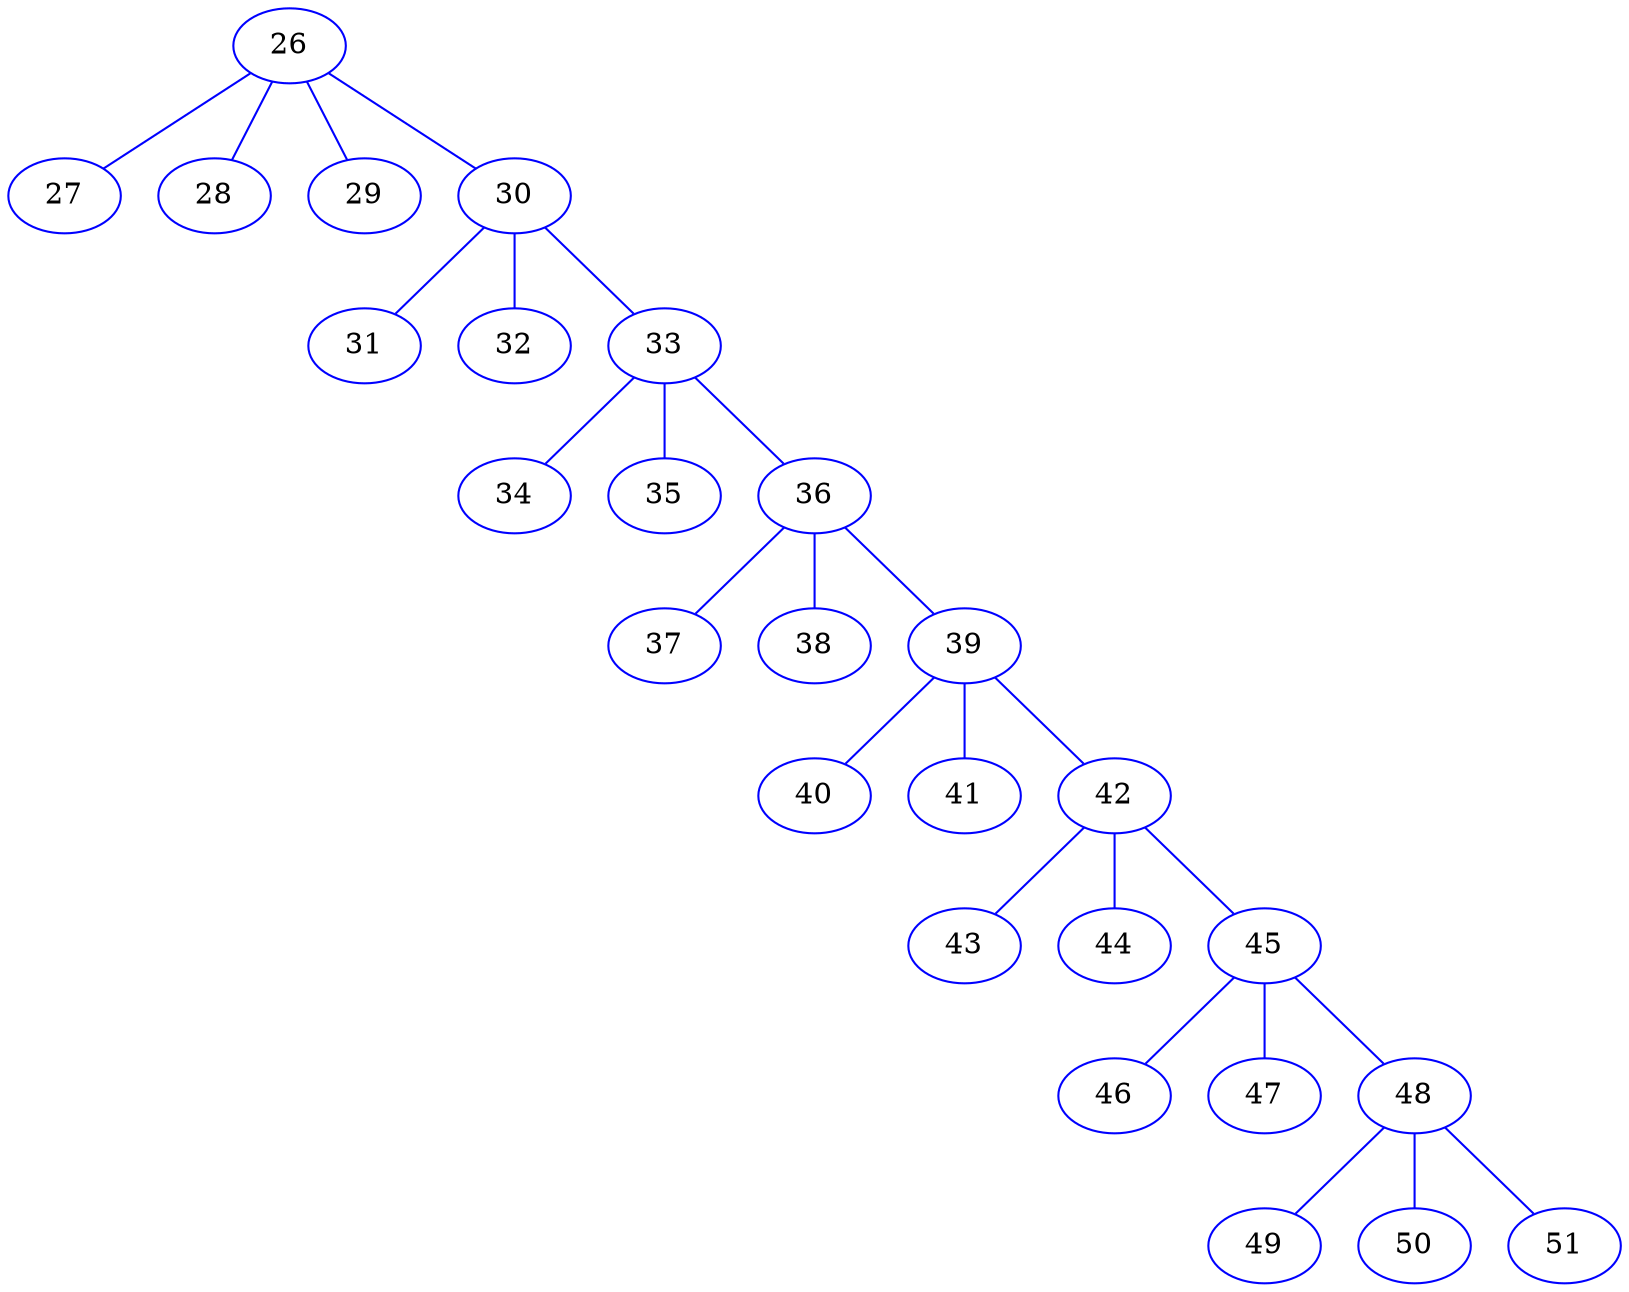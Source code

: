 strict graph "" {
	26	[color=blue];
	27	[color=blue];
	26 -- 27	[color=blue];
	28	[color=blue];
	26 -- 28	[color=blue];
	29	[color=blue];
	26 -- 29	[color=blue];
	30	[color=blue];
	26 -- 30	[color=blue];
	31	[color=blue];
	30 -- 31	[color=blue];
	32	[color=blue];
	30 -- 32	[color=blue];
	33	[color=blue];
	30 -- 33	[color=blue];
	34	[color=blue];
	33 -- 34	[color=blue];
	35	[color=blue];
	33 -- 35	[color=blue];
	36	[color=blue];
	33 -- 36	[color=blue];
	37	[color=blue];
	36 -- 37	[color=blue];
	38	[color=blue];
	36 -- 38	[color=blue];
	39	[color=blue];
	36 -- 39	[color=blue];
	40	[color=blue];
	39 -- 40	[color=blue];
	41	[color=blue];
	39 -- 41	[color=blue];
	42	[color=blue];
	39 -- 42	[color=blue];
	43	[color=blue];
	42 -- 43	[color=blue];
	44	[color=blue];
	42 -- 44	[color=blue];
	45	[color=blue];
	42 -- 45	[color=blue];
	46	[color=blue];
	45 -- 46	[color=blue];
	47	[color=blue];
	45 -- 47	[color=blue];
	48	[color=blue];
	45 -- 48	[color=blue];
	49	[color=blue];
	48 -- 49	[color=blue];
	50	[color=blue];
	48 -- 50	[color=blue];
	51	[color=blue];
	48 -- 51	[color=blue];
}
